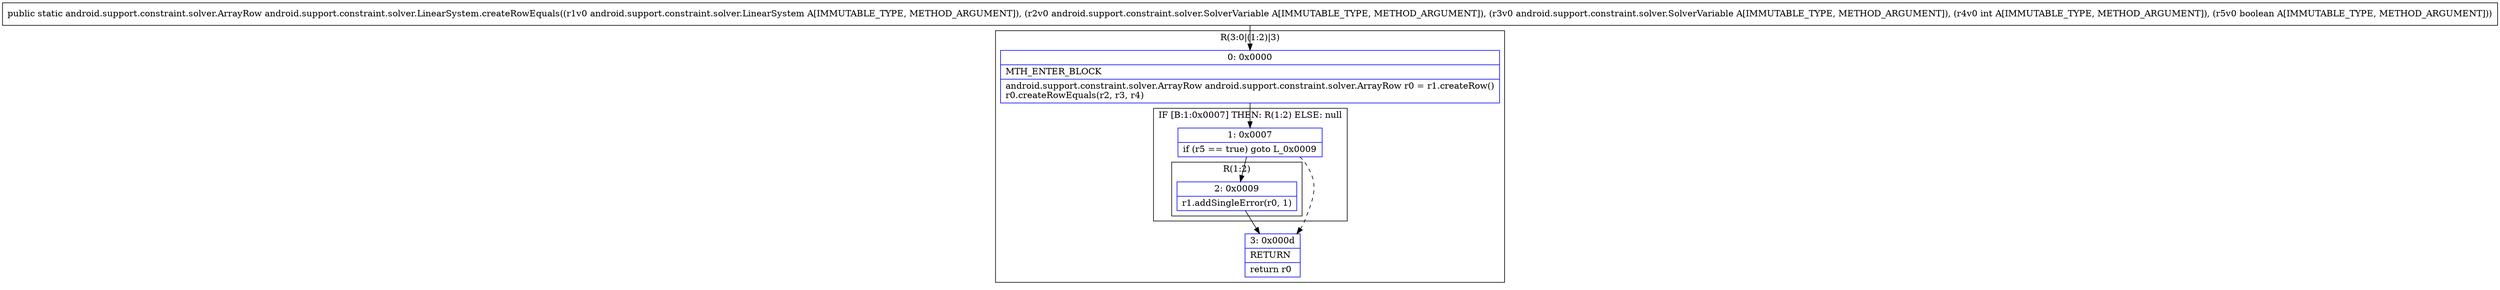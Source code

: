 digraph "CFG forandroid.support.constraint.solver.LinearSystem.createRowEquals(Landroid\/support\/constraint\/solver\/LinearSystem;Landroid\/support\/constraint\/solver\/SolverVariable;Landroid\/support\/constraint\/solver\/SolverVariable;IZ)Landroid\/support\/constraint\/solver\/ArrayRow;" {
subgraph cluster_Region_1823978204 {
label = "R(3:0|(1:2)|3)";
node [shape=record,color=blue];
Node_0 [shape=record,label="{0\:\ 0x0000|MTH_ENTER_BLOCK\l|android.support.constraint.solver.ArrayRow android.support.constraint.solver.ArrayRow r0 = r1.createRow()\lr0.createRowEquals(r2, r3, r4)\l}"];
subgraph cluster_IfRegion_779119184 {
label = "IF [B:1:0x0007] THEN: R(1:2) ELSE: null";
node [shape=record,color=blue];
Node_1 [shape=record,label="{1\:\ 0x0007|if (r5 == true) goto L_0x0009\l}"];
subgraph cluster_Region_292367299 {
label = "R(1:2)";
node [shape=record,color=blue];
Node_2 [shape=record,label="{2\:\ 0x0009|r1.addSingleError(r0, 1)\l}"];
}
}
Node_3 [shape=record,label="{3\:\ 0x000d|RETURN\l|return r0\l}"];
}
MethodNode[shape=record,label="{public static android.support.constraint.solver.ArrayRow android.support.constraint.solver.LinearSystem.createRowEquals((r1v0 android.support.constraint.solver.LinearSystem A[IMMUTABLE_TYPE, METHOD_ARGUMENT]), (r2v0 android.support.constraint.solver.SolverVariable A[IMMUTABLE_TYPE, METHOD_ARGUMENT]), (r3v0 android.support.constraint.solver.SolverVariable A[IMMUTABLE_TYPE, METHOD_ARGUMENT]), (r4v0 int A[IMMUTABLE_TYPE, METHOD_ARGUMENT]), (r5v0 boolean A[IMMUTABLE_TYPE, METHOD_ARGUMENT])) }"];
MethodNode -> Node_0;
Node_0 -> Node_1;
Node_1 -> Node_2;
Node_1 -> Node_3[style=dashed];
Node_2 -> Node_3;
}

